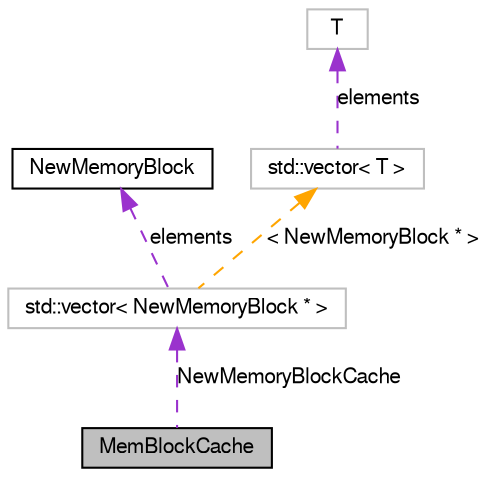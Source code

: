 digraph G
{
  edge [fontname="FreeSans",fontsize="10",labelfontname="FreeSans",labelfontsize="10"];
  node [fontname="FreeSans",fontsize="10",shape=record];
  Node1 [label="MemBlockCache",height=0.2,width=0.4,color="black", fillcolor="grey75", style="filled" fontcolor="black"];
  Node2 -> Node1 [dir=back,color="darkorchid3",fontsize="10",style="dashed",label="NewMemoryBlockCache",fontname="FreeSans"];
  Node2 [label="std::vector\< NewMemoryBlock * \>",height=0.2,width=0.4,color="grey75", fillcolor="white", style="filled"];
  Node3 -> Node2 [dir=back,color="darkorchid3",fontsize="10",style="dashed",label="elements",fontname="FreeSans"];
  Node3 [label="NewMemoryBlock",height=0.2,width=0.4,color="black", fillcolor="white", style="filled",URL="$class_new_memory_block.html",tooltip="Looks after all MoveablePointer to a block of memory, and also the memory itself..."];
  Node4 -> Node2 [dir=back,color="orange",fontsize="10",style="dashed",label="\< NewMemoryBlock * \>",fontname="FreeSans"];
  Node4 [label="std::vector\< T \>",height=0.2,width=0.4,color="grey75", fillcolor="white", style="filled",tooltip="STL class."];
  Node5 -> Node4 [dir=back,color="darkorchid3",fontsize="10",style="dashed",label="elements",fontname="FreeSans"];
  Node5 [label="T",height=0.2,width=0.4,color="grey75", fillcolor="white", style="filled"];
}
